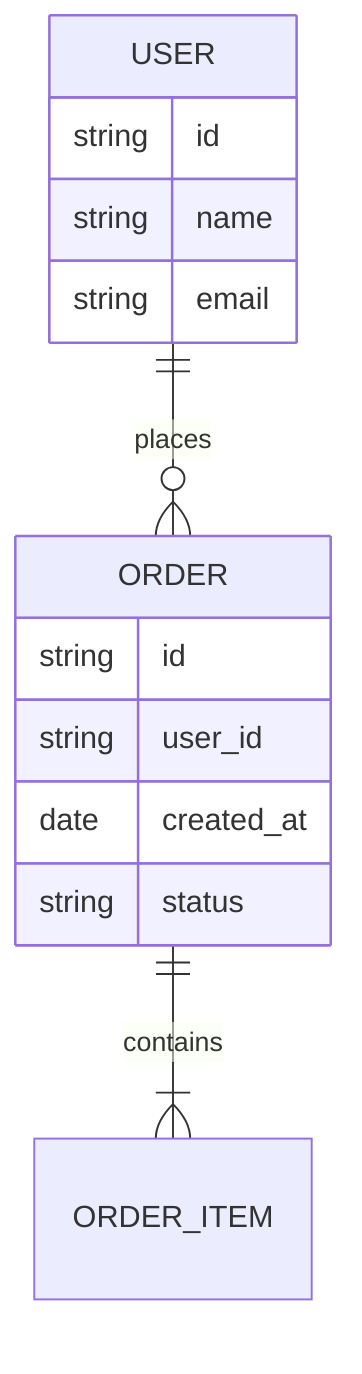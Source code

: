 erDiagram
    USER ||--o{ ORDER : places
    USER {
        string id
        string name
        string email
    }
    ORDER ||--|{ ORDER_ITEM : contains
    ORDER {
        string id
        string user_id
        date created_at
        string status
    }